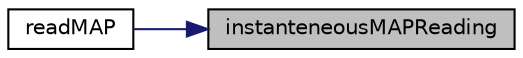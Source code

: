 digraph "instanteneousMAPReading"
{
 // LATEX_PDF_SIZE
  edge [fontname="Helvetica",fontsize="10",labelfontname="Helvetica",labelfontsize="10"];
  node [fontname="Helvetica",fontsize="10",shape=record];
  rankdir="RL";
  Node4 [label="instanteneousMAPReading",height=0.2,width=0.4,color="black", fillcolor="grey75", style="filled", fontcolor="black",tooltip=" "];
  Node4 -> Node5 [dir="back",color="midnightblue",fontsize="10",style="solid",fontname="Helvetica"];
  Node5 [label="readMAP",height=0.2,width=0.4,color="black", fillcolor="white", style="filled",URL="$sensors_8ino.html#a0ff4bcfb2b0ca8379e845a1aeb53a786",tooltip=" "];
}

